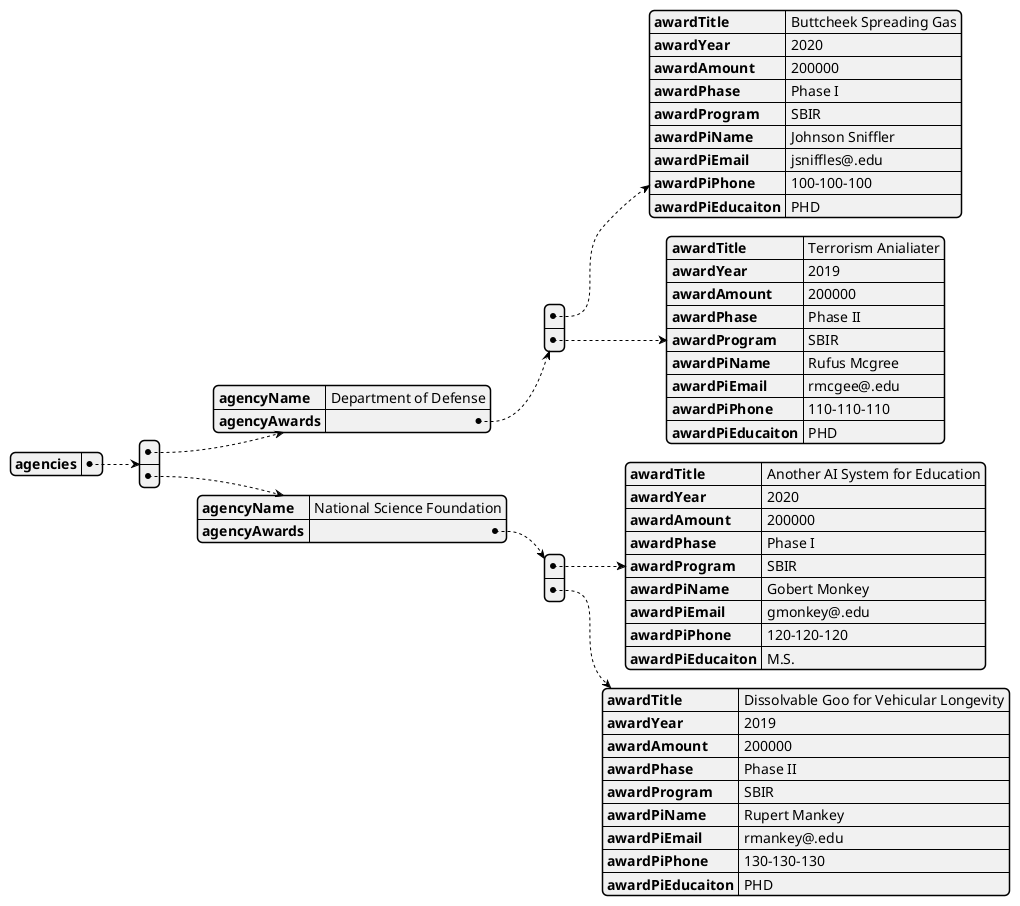 @startjson models
{
  "agencies": [
        {
            "agencyName": "Department of Defense",
            "agencyAwards": [
                {
                    "awardTitle": "Buttcheek Spreading Gas",
                    "awardYear": 2020,
                    "awardAmount": 200000,
                    "awardPhase": "Phase I",
                    "awardProgram": "SBIR",        
                    "awardPiName": "Johnson Sniffler",
                    "awardPiEmail": "jsniffles@.edu",
                    "awardPiPhone": "100-100-100",
                    "awardPiEducaiton": "PHD"
                },
                {
                    "awardTitle": "Terrorism Anialiater",
                    "awardYear": 2019,
                    "awardAmount": 200000,
                    "awardPhase": "Phase II",
                    "awardProgram": "SBIR",
                    "awardPiName": "Rufus Mcgree",
                    "awardPiEmail": "rmcgee@.edu",
                    "awardPiPhone": "110-110-110",
                    "awardPiEducaiton": "PHD"
                }
            ]          
        },
        {
            "agencyName": "National Science Foundation",
            "agencyAwards": [
                {
                    "awardTitle": "Another AI System for Education",
                    "awardYear": 2020,
                    "awardAmount": 200000,
                    "awardPhase": "Phase I",
                    "awardProgram": "SBIR",
                    "awardPiName": "Gobert Monkey",
                    "awardPiEmail": "gmonkey@.edu",
                    "awardPiPhone": "120-120-120",
                    "awardPiEducaiton": "M.S."
                },
                {
                    "awardTitle": "Dissolvable Goo for Vehicular Longevity",
                    "awardYear": 2019,
                    "awardAmount": 200000,
                    "awardPhase": "Phase II",
                    "awardProgram": "SBIR",
                    "awardPiName": "Rupert Mankey",
                    "awardPiEmail": "rmankey@.edu",
                    "awardPiPhone": "130-130-130",
                    "awardPiEducaiton": "PHD"
                }
            ]           
        }
    ]
}
@endjson